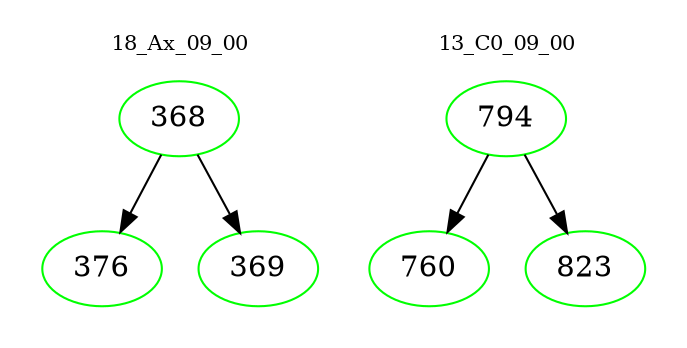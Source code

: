 digraph{
subgraph cluster_0 {
color = white
label = "18_Ax_09_00";
fontsize=10;
T0_368 [label="368", color="green"]
T0_368 -> T0_376 [color="black"]
T0_376 [label="376", color="green"]
T0_368 -> T0_369 [color="black"]
T0_369 [label="369", color="green"]
}
subgraph cluster_1 {
color = white
label = "13_C0_09_00";
fontsize=10;
T1_794 [label="794", color="green"]
T1_794 -> T1_760 [color="black"]
T1_760 [label="760", color="green"]
T1_794 -> T1_823 [color="black"]
T1_823 [label="823", color="green"]
}
}
